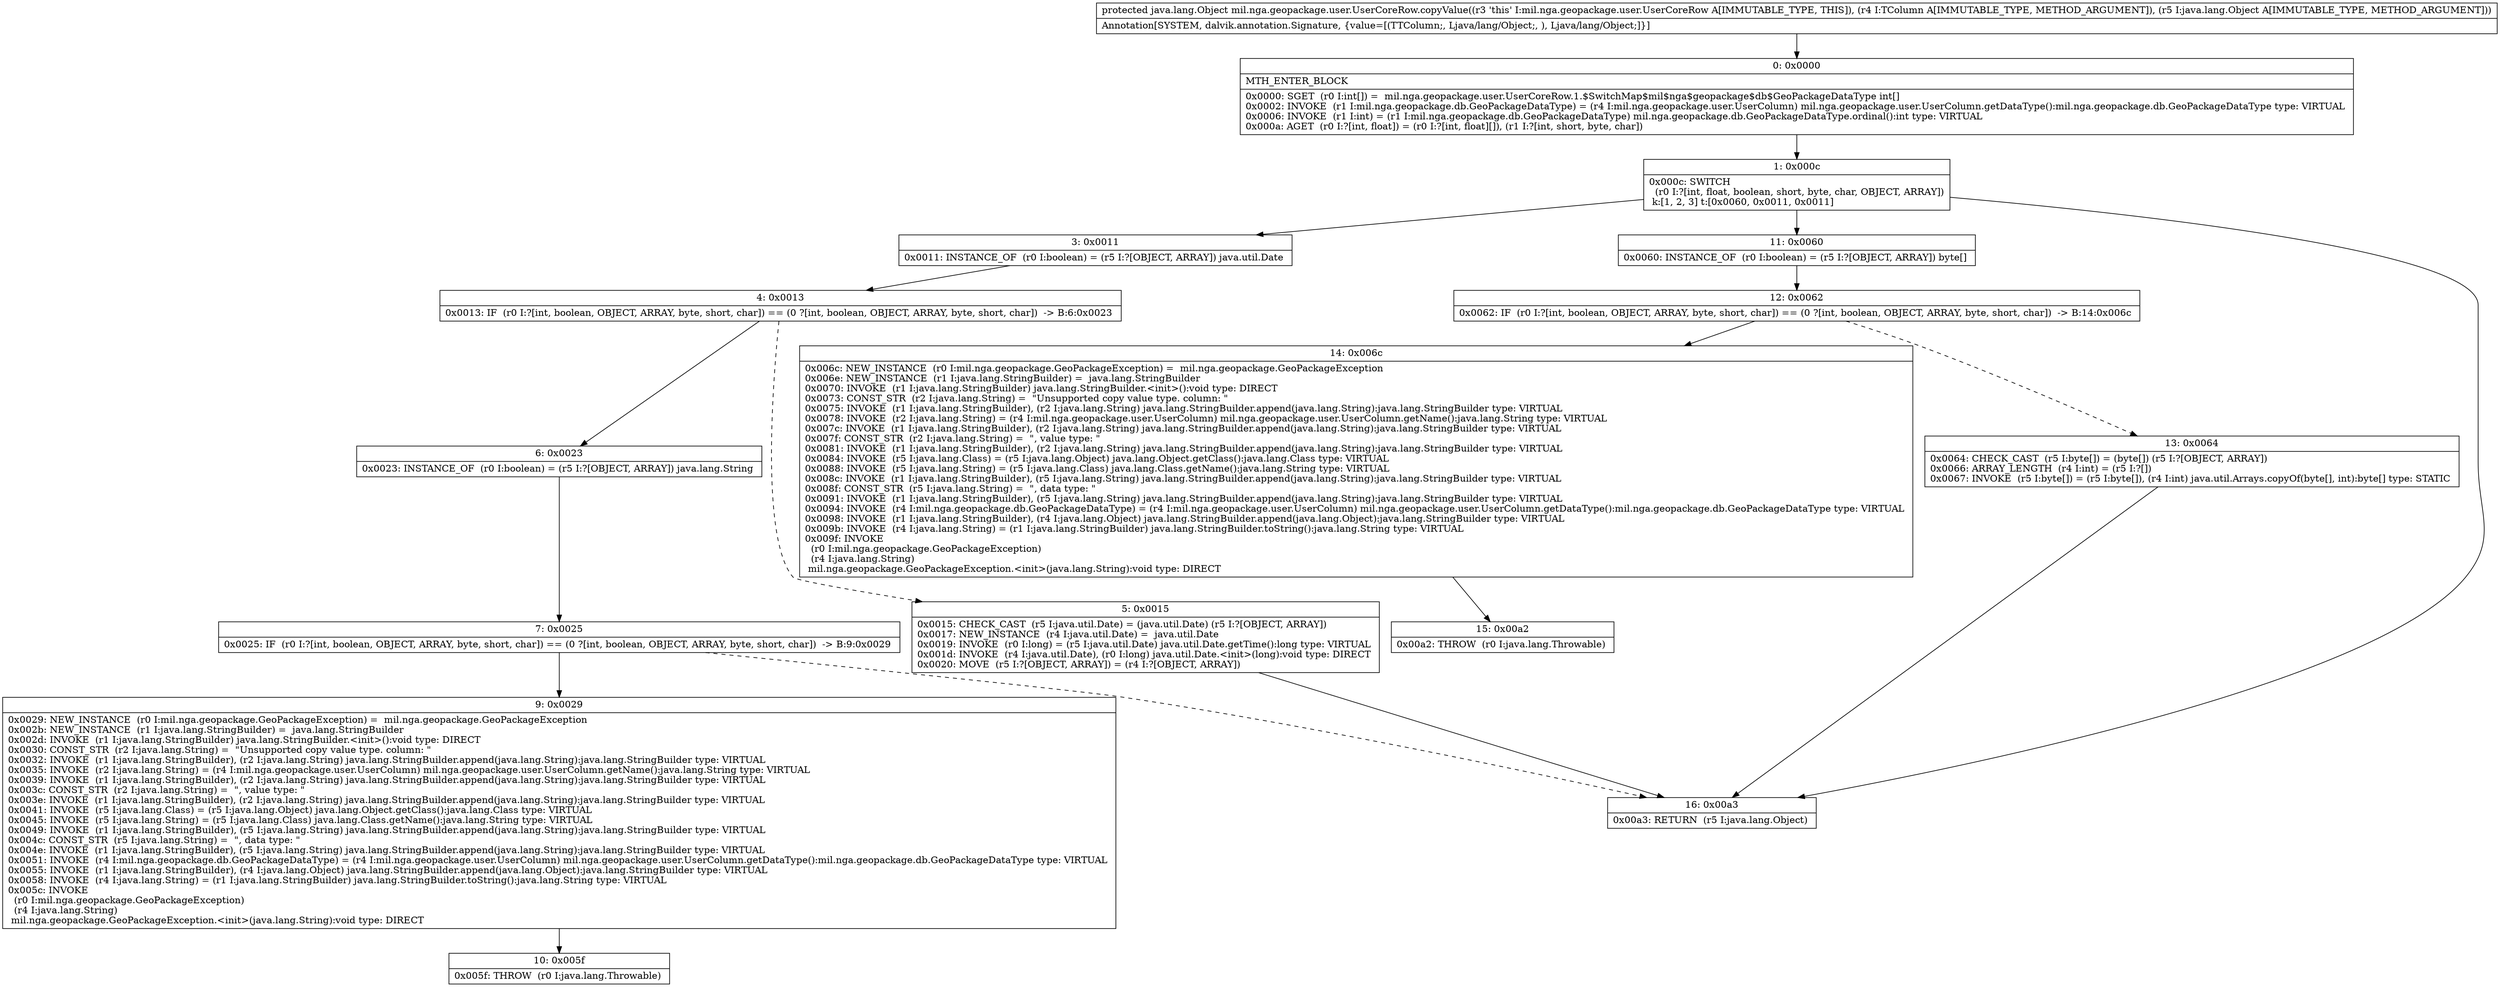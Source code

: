digraph "CFG formil.nga.geopackage.user.UserCoreRow.copyValue(Lmil\/nga\/geopackage\/user\/UserColumn;Ljava\/lang\/Object;)Ljava\/lang\/Object;" {
Node_0 [shape=record,label="{0\:\ 0x0000|MTH_ENTER_BLOCK\l|0x0000: SGET  (r0 I:int[]) =  mil.nga.geopackage.user.UserCoreRow.1.$SwitchMap$mil$nga$geopackage$db$GeoPackageDataType int[] \l0x0002: INVOKE  (r1 I:mil.nga.geopackage.db.GeoPackageDataType) = (r4 I:mil.nga.geopackage.user.UserColumn) mil.nga.geopackage.user.UserColumn.getDataType():mil.nga.geopackage.db.GeoPackageDataType type: VIRTUAL \l0x0006: INVOKE  (r1 I:int) = (r1 I:mil.nga.geopackage.db.GeoPackageDataType) mil.nga.geopackage.db.GeoPackageDataType.ordinal():int type: VIRTUAL \l0x000a: AGET  (r0 I:?[int, float]) = (r0 I:?[int, float][]), (r1 I:?[int, short, byte, char]) \l}"];
Node_1 [shape=record,label="{1\:\ 0x000c|0x000c: SWITCH  \l  (r0 I:?[int, float, boolean, short, byte, char, OBJECT, ARRAY])\l k:[1, 2, 3] t:[0x0060, 0x0011, 0x0011] \l}"];
Node_3 [shape=record,label="{3\:\ 0x0011|0x0011: INSTANCE_OF  (r0 I:boolean) = (r5 I:?[OBJECT, ARRAY]) java.util.Date \l}"];
Node_4 [shape=record,label="{4\:\ 0x0013|0x0013: IF  (r0 I:?[int, boolean, OBJECT, ARRAY, byte, short, char]) == (0 ?[int, boolean, OBJECT, ARRAY, byte, short, char])  \-\> B:6:0x0023 \l}"];
Node_5 [shape=record,label="{5\:\ 0x0015|0x0015: CHECK_CAST  (r5 I:java.util.Date) = (java.util.Date) (r5 I:?[OBJECT, ARRAY]) \l0x0017: NEW_INSTANCE  (r4 I:java.util.Date) =  java.util.Date \l0x0019: INVOKE  (r0 I:long) = (r5 I:java.util.Date) java.util.Date.getTime():long type: VIRTUAL \l0x001d: INVOKE  (r4 I:java.util.Date), (r0 I:long) java.util.Date.\<init\>(long):void type: DIRECT \l0x0020: MOVE  (r5 I:?[OBJECT, ARRAY]) = (r4 I:?[OBJECT, ARRAY]) \l}"];
Node_6 [shape=record,label="{6\:\ 0x0023|0x0023: INSTANCE_OF  (r0 I:boolean) = (r5 I:?[OBJECT, ARRAY]) java.lang.String \l}"];
Node_7 [shape=record,label="{7\:\ 0x0025|0x0025: IF  (r0 I:?[int, boolean, OBJECT, ARRAY, byte, short, char]) == (0 ?[int, boolean, OBJECT, ARRAY, byte, short, char])  \-\> B:9:0x0029 \l}"];
Node_9 [shape=record,label="{9\:\ 0x0029|0x0029: NEW_INSTANCE  (r0 I:mil.nga.geopackage.GeoPackageException) =  mil.nga.geopackage.GeoPackageException \l0x002b: NEW_INSTANCE  (r1 I:java.lang.StringBuilder) =  java.lang.StringBuilder \l0x002d: INVOKE  (r1 I:java.lang.StringBuilder) java.lang.StringBuilder.\<init\>():void type: DIRECT \l0x0030: CONST_STR  (r2 I:java.lang.String) =  \"Unsupported copy value type. column: \" \l0x0032: INVOKE  (r1 I:java.lang.StringBuilder), (r2 I:java.lang.String) java.lang.StringBuilder.append(java.lang.String):java.lang.StringBuilder type: VIRTUAL \l0x0035: INVOKE  (r2 I:java.lang.String) = (r4 I:mil.nga.geopackage.user.UserColumn) mil.nga.geopackage.user.UserColumn.getName():java.lang.String type: VIRTUAL \l0x0039: INVOKE  (r1 I:java.lang.StringBuilder), (r2 I:java.lang.String) java.lang.StringBuilder.append(java.lang.String):java.lang.StringBuilder type: VIRTUAL \l0x003c: CONST_STR  (r2 I:java.lang.String) =  \", value type: \" \l0x003e: INVOKE  (r1 I:java.lang.StringBuilder), (r2 I:java.lang.String) java.lang.StringBuilder.append(java.lang.String):java.lang.StringBuilder type: VIRTUAL \l0x0041: INVOKE  (r5 I:java.lang.Class) = (r5 I:java.lang.Object) java.lang.Object.getClass():java.lang.Class type: VIRTUAL \l0x0045: INVOKE  (r5 I:java.lang.String) = (r5 I:java.lang.Class) java.lang.Class.getName():java.lang.String type: VIRTUAL \l0x0049: INVOKE  (r1 I:java.lang.StringBuilder), (r5 I:java.lang.String) java.lang.StringBuilder.append(java.lang.String):java.lang.StringBuilder type: VIRTUAL \l0x004c: CONST_STR  (r5 I:java.lang.String) =  \", data type: \" \l0x004e: INVOKE  (r1 I:java.lang.StringBuilder), (r5 I:java.lang.String) java.lang.StringBuilder.append(java.lang.String):java.lang.StringBuilder type: VIRTUAL \l0x0051: INVOKE  (r4 I:mil.nga.geopackage.db.GeoPackageDataType) = (r4 I:mil.nga.geopackage.user.UserColumn) mil.nga.geopackage.user.UserColumn.getDataType():mil.nga.geopackage.db.GeoPackageDataType type: VIRTUAL \l0x0055: INVOKE  (r1 I:java.lang.StringBuilder), (r4 I:java.lang.Object) java.lang.StringBuilder.append(java.lang.Object):java.lang.StringBuilder type: VIRTUAL \l0x0058: INVOKE  (r4 I:java.lang.String) = (r1 I:java.lang.StringBuilder) java.lang.StringBuilder.toString():java.lang.String type: VIRTUAL \l0x005c: INVOKE  \l  (r0 I:mil.nga.geopackage.GeoPackageException)\l  (r4 I:java.lang.String)\l mil.nga.geopackage.GeoPackageException.\<init\>(java.lang.String):void type: DIRECT \l}"];
Node_10 [shape=record,label="{10\:\ 0x005f|0x005f: THROW  (r0 I:java.lang.Throwable) \l}"];
Node_11 [shape=record,label="{11\:\ 0x0060|0x0060: INSTANCE_OF  (r0 I:boolean) = (r5 I:?[OBJECT, ARRAY]) byte[] \l}"];
Node_12 [shape=record,label="{12\:\ 0x0062|0x0062: IF  (r0 I:?[int, boolean, OBJECT, ARRAY, byte, short, char]) == (0 ?[int, boolean, OBJECT, ARRAY, byte, short, char])  \-\> B:14:0x006c \l}"];
Node_13 [shape=record,label="{13\:\ 0x0064|0x0064: CHECK_CAST  (r5 I:byte[]) = (byte[]) (r5 I:?[OBJECT, ARRAY]) \l0x0066: ARRAY_LENGTH  (r4 I:int) = (r5 I:?[]) \l0x0067: INVOKE  (r5 I:byte[]) = (r5 I:byte[]), (r4 I:int) java.util.Arrays.copyOf(byte[], int):byte[] type: STATIC \l}"];
Node_14 [shape=record,label="{14\:\ 0x006c|0x006c: NEW_INSTANCE  (r0 I:mil.nga.geopackage.GeoPackageException) =  mil.nga.geopackage.GeoPackageException \l0x006e: NEW_INSTANCE  (r1 I:java.lang.StringBuilder) =  java.lang.StringBuilder \l0x0070: INVOKE  (r1 I:java.lang.StringBuilder) java.lang.StringBuilder.\<init\>():void type: DIRECT \l0x0073: CONST_STR  (r2 I:java.lang.String) =  \"Unsupported copy value type. column: \" \l0x0075: INVOKE  (r1 I:java.lang.StringBuilder), (r2 I:java.lang.String) java.lang.StringBuilder.append(java.lang.String):java.lang.StringBuilder type: VIRTUAL \l0x0078: INVOKE  (r2 I:java.lang.String) = (r4 I:mil.nga.geopackage.user.UserColumn) mil.nga.geopackage.user.UserColumn.getName():java.lang.String type: VIRTUAL \l0x007c: INVOKE  (r1 I:java.lang.StringBuilder), (r2 I:java.lang.String) java.lang.StringBuilder.append(java.lang.String):java.lang.StringBuilder type: VIRTUAL \l0x007f: CONST_STR  (r2 I:java.lang.String) =  \", value type: \" \l0x0081: INVOKE  (r1 I:java.lang.StringBuilder), (r2 I:java.lang.String) java.lang.StringBuilder.append(java.lang.String):java.lang.StringBuilder type: VIRTUAL \l0x0084: INVOKE  (r5 I:java.lang.Class) = (r5 I:java.lang.Object) java.lang.Object.getClass():java.lang.Class type: VIRTUAL \l0x0088: INVOKE  (r5 I:java.lang.String) = (r5 I:java.lang.Class) java.lang.Class.getName():java.lang.String type: VIRTUAL \l0x008c: INVOKE  (r1 I:java.lang.StringBuilder), (r5 I:java.lang.String) java.lang.StringBuilder.append(java.lang.String):java.lang.StringBuilder type: VIRTUAL \l0x008f: CONST_STR  (r5 I:java.lang.String) =  \", data type: \" \l0x0091: INVOKE  (r1 I:java.lang.StringBuilder), (r5 I:java.lang.String) java.lang.StringBuilder.append(java.lang.String):java.lang.StringBuilder type: VIRTUAL \l0x0094: INVOKE  (r4 I:mil.nga.geopackage.db.GeoPackageDataType) = (r4 I:mil.nga.geopackage.user.UserColumn) mil.nga.geopackage.user.UserColumn.getDataType():mil.nga.geopackage.db.GeoPackageDataType type: VIRTUAL \l0x0098: INVOKE  (r1 I:java.lang.StringBuilder), (r4 I:java.lang.Object) java.lang.StringBuilder.append(java.lang.Object):java.lang.StringBuilder type: VIRTUAL \l0x009b: INVOKE  (r4 I:java.lang.String) = (r1 I:java.lang.StringBuilder) java.lang.StringBuilder.toString():java.lang.String type: VIRTUAL \l0x009f: INVOKE  \l  (r0 I:mil.nga.geopackage.GeoPackageException)\l  (r4 I:java.lang.String)\l mil.nga.geopackage.GeoPackageException.\<init\>(java.lang.String):void type: DIRECT \l}"];
Node_15 [shape=record,label="{15\:\ 0x00a2|0x00a2: THROW  (r0 I:java.lang.Throwable) \l}"];
Node_16 [shape=record,label="{16\:\ 0x00a3|0x00a3: RETURN  (r5 I:java.lang.Object) \l}"];
MethodNode[shape=record,label="{protected java.lang.Object mil.nga.geopackage.user.UserCoreRow.copyValue((r3 'this' I:mil.nga.geopackage.user.UserCoreRow A[IMMUTABLE_TYPE, THIS]), (r4 I:TColumn A[IMMUTABLE_TYPE, METHOD_ARGUMENT]), (r5 I:java.lang.Object A[IMMUTABLE_TYPE, METHOD_ARGUMENT]))  | Annotation[SYSTEM, dalvik.annotation.Signature, \{value=[(TTColumn;, Ljava\/lang\/Object;, ), Ljava\/lang\/Object;]\}]\l}"];
MethodNode -> Node_0;
Node_0 -> Node_1;
Node_1 -> Node_3;
Node_1 -> Node_11;
Node_1 -> Node_16;
Node_3 -> Node_4;
Node_4 -> Node_5[style=dashed];
Node_4 -> Node_6;
Node_5 -> Node_16;
Node_6 -> Node_7;
Node_7 -> Node_9;
Node_7 -> Node_16[style=dashed];
Node_9 -> Node_10;
Node_11 -> Node_12;
Node_12 -> Node_13[style=dashed];
Node_12 -> Node_14;
Node_13 -> Node_16;
Node_14 -> Node_15;
}

